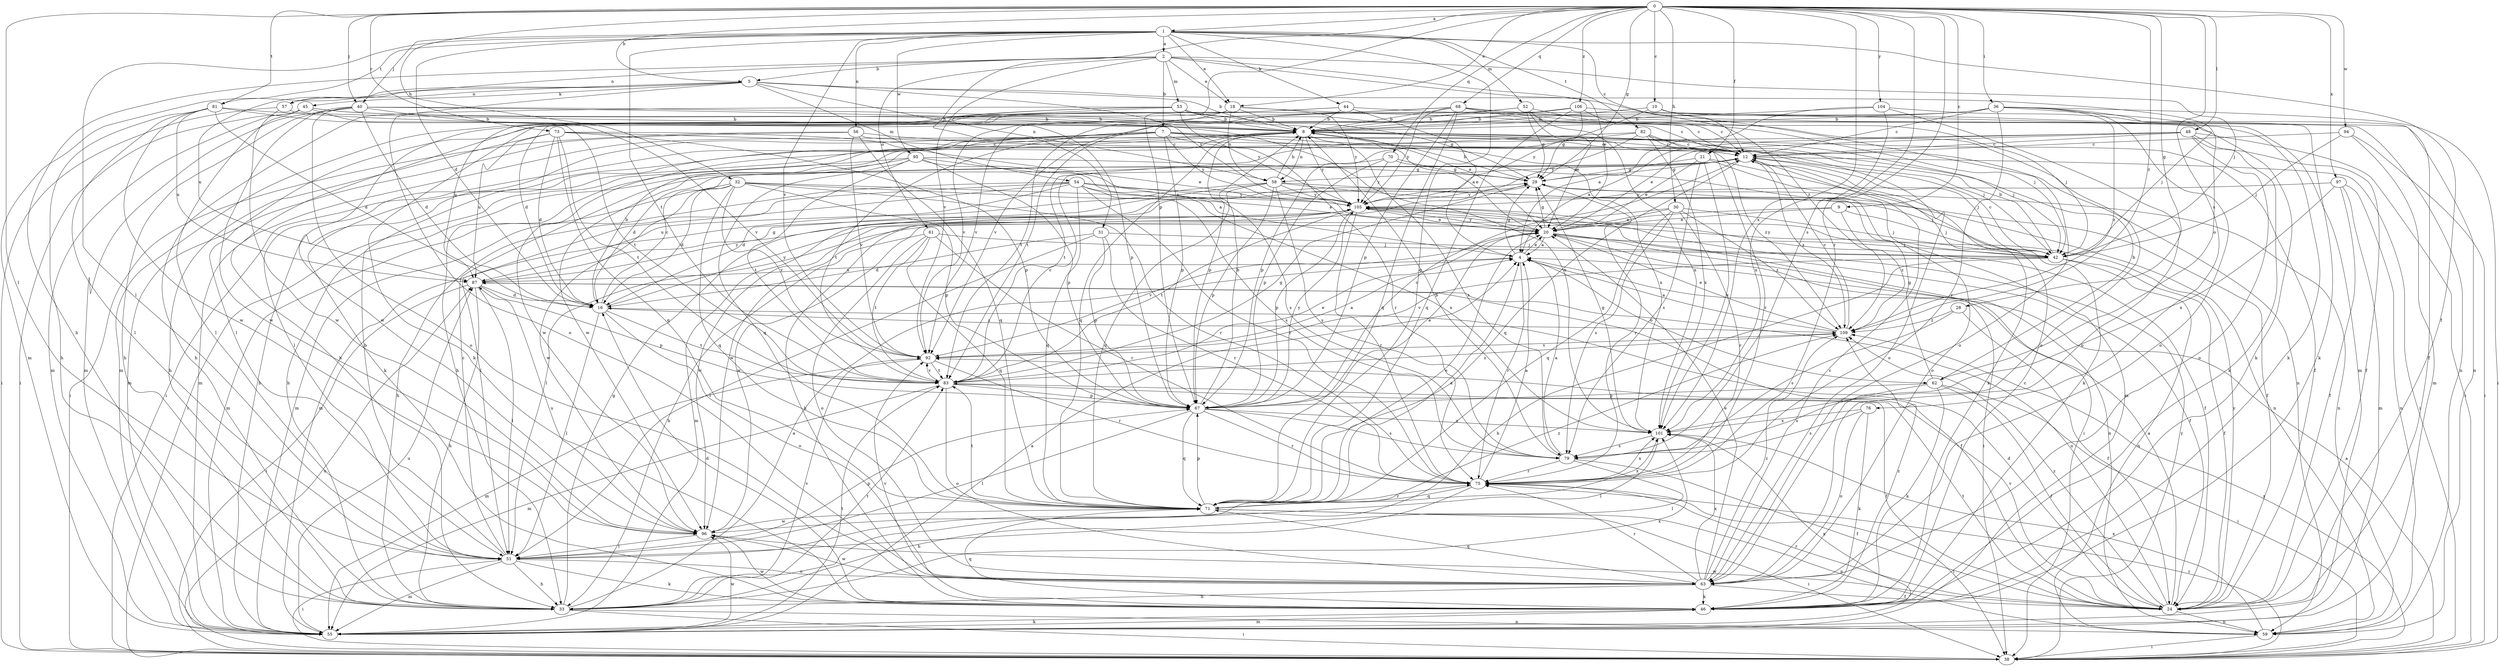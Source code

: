 strict digraph  {
0;
1;
2;
4;
5;
7;
8;
9;
10;
12;
16;
18;
20;
21;
24;
28;
29;
30;
31;
32;
33;
36;
38;
40;
42;
44;
45;
46;
48;
51;
52;
53;
54;
55;
56;
57;
58;
59;
61;
62;
63;
67;
68;
70;
71;
73;
75;
76;
79;
81;
82;
83;
87;
92;
94;
95;
96;
97;
101;
104;
105;
106;
109;
0 -> 1  [label=a];
0 -> 5  [label=b];
0 -> 9  [label=c];
0 -> 10  [label=c];
0 -> 18  [label=e];
0 -> 21  [label=f];
0 -> 28  [label=g];
0 -> 29  [label=g];
0 -> 30  [label=h];
0 -> 31  [label=h];
0 -> 32  [label=h];
0 -> 36  [label=i];
0 -> 40  [label=j];
0 -> 48  [label=l];
0 -> 51  [label=l];
0 -> 67  [label=p];
0 -> 68  [label=q];
0 -> 70  [label=q];
0 -> 73  [label=r];
0 -> 75  [label=r];
0 -> 76  [label=s];
0 -> 79  [label=s];
0 -> 81  [label=t];
0 -> 94  [label=w];
0 -> 97  [label=x];
0 -> 101  [label=x];
0 -> 104  [label=y];
0 -> 106  [label=z];
0 -> 109  [label=z];
1 -> 2  [label=a];
1 -> 12  [label=c];
1 -> 16  [label=d];
1 -> 18  [label=e];
1 -> 24  [label=f];
1 -> 40  [label=j];
1 -> 44  [label=k];
1 -> 51  [label=l];
1 -> 52  [label=m];
1 -> 56  [label=n];
1 -> 71  [label=q];
1 -> 81  [label=t];
1 -> 82  [label=t];
1 -> 83  [label=t];
1 -> 92  [label=v];
1 -> 95  [label=w];
2 -> 5  [label=b];
2 -> 7  [label=b];
2 -> 18  [label=e];
2 -> 20  [label=e];
2 -> 33  [label=h];
2 -> 42  [label=j];
2 -> 53  [label=m];
2 -> 57  [label=n];
2 -> 61  [label=o];
2 -> 92  [label=v];
2 -> 109  [label=z];
4 -> 20  [label=e];
4 -> 29  [label=g];
4 -> 62  [label=o];
4 -> 75  [label=r];
4 -> 87  [label=u];
5 -> 8  [label=b];
5 -> 45  [label=k];
5 -> 54  [label=m];
5 -> 55  [label=m];
5 -> 57  [label=n];
5 -> 58  [label=n];
5 -> 62  [label=o];
5 -> 63  [label=o];
5 -> 87  [label=u];
5 -> 105  [label=y];
7 -> 12  [label=c];
7 -> 42  [label=j];
7 -> 46  [label=k];
7 -> 51  [label=l];
7 -> 55  [label=m];
7 -> 67  [label=p];
7 -> 75  [label=r];
7 -> 83  [label=t];
7 -> 96  [label=w];
7 -> 101  [label=x];
7 -> 105  [label=y];
7 -> 109  [label=z];
8 -> 12  [label=c];
8 -> 20  [label=e];
8 -> 24  [label=f];
8 -> 33  [label=h];
8 -> 38  [label=i];
8 -> 42  [label=j];
8 -> 58  [label=n];
8 -> 67  [label=p];
8 -> 71  [label=q];
8 -> 79  [label=s];
8 -> 105  [label=y];
9 -> 20  [label=e];
9 -> 42  [label=j];
9 -> 51  [label=l];
9 -> 109  [label=z];
10 -> 8  [label=b];
10 -> 55  [label=m];
10 -> 63  [label=o];
10 -> 105  [label=y];
12 -> 29  [label=g];
12 -> 38  [label=i];
12 -> 42  [label=j];
12 -> 46  [label=k];
12 -> 58  [label=n];
12 -> 71  [label=q];
12 -> 109  [label=z];
16 -> 8  [label=b];
16 -> 12  [label=c];
16 -> 51  [label=l];
16 -> 63  [label=o];
16 -> 83  [label=t];
16 -> 105  [label=y];
16 -> 109  [label=z];
18 -> 8  [label=b];
18 -> 42  [label=j];
18 -> 46  [label=k];
18 -> 58  [label=n];
18 -> 92  [label=v];
18 -> 105  [label=y];
20 -> 4  [label=a];
20 -> 24  [label=f];
20 -> 29  [label=g];
20 -> 38  [label=i];
20 -> 42  [label=j];
20 -> 59  [label=n];
20 -> 92  [label=v];
20 -> 105  [label=y];
21 -> 20  [label=e];
21 -> 29  [label=g];
21 -> 46  [label=k];
21 -> 63  [label=o];
21 -> 79  [label=s];
21 -> 101  [label=x];
24 -> 4  [label=a];
24 -> 16  [label=d];
24 -> 59  [label=n];
24 -> 75  [label=r];
24 -> 83  [label=t];
24 -> 87  [label=u];
24 -> 92  [label=v];
24 -> 96  [label=w];
24 -> 105  [label=y];
24 -> 109  [label=z];
28 -> 24  [label=f];
28 -> 79  [label=s];
28 -> 109  [label=z];
29 -> 8  [label=b];
29 -> 59  [label=n];
29 -> 75  [label=r];
29 -> 96  [label=w];
29 -> 105  [label=y];
30 -> 20  [label=e];
30 -> 42  [label=j];
30 -> 71  [label=q];
30 -> 75  [label=r];
30 -> 79  [label=s];
30 -> 96  [label=w];
30 -> 109  [label=z];
31 -> 16  [label=d];
31 -> 42  [label=j];
31 -> 51  [label=l];
31 -> 67  [label=p];
31 -> 75  [label=r];
32 -> 16  [label=d];
32 -> 20  [label=e];
32 -> 55  [label=m];
32 -> 67  [label=p];
32 -> 71  [label=q];
32 -> 75  [label=r];
32 -> 92  [label=v];
32 -> 96  [label=w];
32 -> 105  [label=y];
33 -> 4  [label=a];
33 -> 29  [label=g];
33 -> 38  [label=i];
33 -> 59  [label=n];
33 -> 83  [label=t];
33 -> 92  [label=v];
33 -> 101  [label=x];
36 -> 8  [label=b];
36 -> 12  [label=c];
36 -> 16  [label=d];
36 -> 24  [label=f];
36 -> 38  [label=i];
36 -> 42  [label=j];
36 -> 63  [label=o];
36 -> 75  [label=r];
36 -> 92  [label=v];
36 -> 109  [label=z];
38 -> 4  [label=a];
38 -> 75  [label=r];
38 -> 87  [label=u];
38 -> 105  [label=y];
38 -> 109  [label=z];
40 -> 8  [label=b];
40 -> 16  [label=d];
40 -> 20  [label=e];
40 -> 33  [label=h];
40 -> 55  [label=m];
40 -> 63  [label=o];
40 -> 96  [label=w];
40 -> 101  [label=x];
42 -> 8  [label=b];
42 -> 12  [label=c];
42 -> 24  [label=f];
42 -> 33  [label=h];
42 -> 59  [label=n];
42 -> 92  [label=v];
42 -> 105  [label=y];
44 -> 4  [label=a];
44 -> 8  [label=b];
44 -> 33  [label=h];
44 -> 55  [label=m];
44 -> 59  [label=n];
45 -> 8  [label=b];
45 -> 38  [label=i];
45 -> 51  [label=l];
45 -> 55  [label=m];
45 -> 59  [label=n];
45 -> 92  [label=v];
46 -> 12  [label=c];
46 -> 16  [label=d];
46 -> 55  [label=m];
46 -> 71  [label=q];
46 -> 92  [label=v];
46 -> 96  [label=w];
46 -> 109  [label=z];
48 -> 4  [label=a];
48 -> 12  [label=c];
48 -> 20  [label=e];
48 -> 24  [label=f];
48 -> 38  [label=i];
48 -> 46  [label=k];
48 -> 63  [label=o];
48 -> 96  [label=w];
51 -> 8  [label=b];
51 -> 12  [label=c];
51 -> 33  [label=h];
51 -> 38  [label=i];
51 -> 46  [label=k];
51 -> 55  [label=m];
51 -> 63  [label=o];
51 -> 67  [label=p];
52 -> 8  [label=b];
52 -> 12  [label=c];
52 -> 20  [label=e];
52 -> 29  [label=g];
52 -> 83  [label=t];
52 -> 101  [label=x];
53 -> 8  [label=b];
53 -> 12  [label=c];
53 -> 29  [label=g];
53 -> 33  [label=h];
53 -> 67  [label=p];
53 -> 87  [label=u];
53 -> 96  [label=w];
53 -> 105  [label=y];
54 -> 24  [label=f];
54 -> 33  [label=h];
54 -> 51  [label=l];
54 -> 55  [label=m];
54 -> 71  [label=q];
54 -> 75  [label=r];
54 -> 79  [label=s];
54 -> 87  [label=u];
54 -> 101  [label=x];
54 -> 105  [label=y];
55 -> 4  [label=a];
55 -> 8  [label=b];
55 -> 46  [label=k];
55 -> 83  [label=t];
55 -> 87  [label=u];
55 -> 96  [label=w];
55 -> 101  [label=x];
56 -> 12  [label=c];
56 -> 38  [label=i];
56 -> 55  [label=m];
56 -> 59  [label=n];
56 -> 71  [label=q];
56 -> 92  [label=v];
57 -> 8  [label=b];
57 -> 38  [label=i];
57 -> 96  [label=w];
58 -> 8  [label=b];
58 -> 16  [label=d];
58 -> 42  [label=j];
58 -> 55  [label=m];
58 -> 59  [label=n];
58 -> 67  [label=p];
58 -> 71  [label=q];
58 -> 79  [label=s];
58 -> 105  [label=y];
59 -> 38  [label=i];
59 -> 101  [label=x];
61 -> 33  [label=h];
61 -> 42  [label=j];
61 -> 63  [label=o];
61 -> 71  [label=q];
61 -> 75  [label=r];
61 -> 83  [label=t];
62 -> 8  [label=b];
62 -> 24  [label=f];
62 -> 29  [label=g];
62 -> 38  [label=i];
62 -> 46  [label=k];
62 -> 67  [label=p];
62 -> 79  [label=s];
63 -> 12  [label=c];
63 -> 20  [label=e];
63 -> 24  [label=f];
63 -> 33  [label=h];
63 -> 46  [label=k];
63 -> 71  [label=q];
63 -> 75  [label=r];
63 -> 96  [label=w];
63 -> 101  [label=x];
63 -> 109  [label=z];
67 -> 8  [label=b];
67 -> 12  [label=c];
67 -> 20  [label=e];
67 -> 51  [label=l];
67 -> 71  [label=q];
67 -> 75  [label=r];
67 -> 79  [label=s];
67 -> 101  [label=x];
67 -> 105  [label=y];
68 -> 8  [label=b];
68 -> 12  [label=c];
68 -> 46  [label=k];
68 -> 63  [label=o];
68 -> 67  [label=p];
68 -> 71  [label=q];
68 -> 83  [label=t];
68 -> 92  [label=v];
68 -> 105  [label=y];
70 -> 16  [label=d];
70 -> 29  [label=g];
70 -> 55  [label=m];
70 -> 67  [label=p];
70 -> 105  [label=y];
71 -> 4  [label=a];
71 -> 20  [label=e];
71 -> 38  [label=i];
71 -> 59  [label=n];
71 -> 67  [label=p];
71 -> 75  [label=r];
71 -> 83  [label=t];
71 -> 96  [label=w];
71 -> 101  [label=x];
73 -> 12  [label=c];
73 -> 16  [label=d];
73 -> 20  [label=e];
73 -> 33  [label=h];
73 -> 67  [label=p];
73 -> 71  [label=q];
73 -> 83  [label=t];
73 -> 87  [label=u];
75 -> 4  [label=a];
75 -> 33  [label=h];
75 -> 38  [label=i];
75 -> 71  [label=q];
75 -> 101  [label=x];
76 -> 46  [label=k];
76 -> 63  [label=o];
76 -> 79  [label=s];
76 -> 101  [label=x];
79 -> 4  [label=a];
79 -> 8  [label=b];
79 -> 24  [label=f];
79 -> 51  [label=l];
79 -> 75  [label=r];
81 -> 8  [label=b];
81 -> 16  [label=d];
81 -> 33  [label=h];
81 -> 51  [label=l];
81 -> 83  [label=t];
81 -> 87  [label=u];
81 -> 96  [label=w];
82 -> 12  [label=c];
82 -> 63  [label=o];
82 -> 67  [label=p];
82 -> 75  [label=r];
82 -> 83  [label=t];
82 -> 101  [label=x];
82 -> 105  [label=y];
83 -> 12  [label=c];
83 -> 20  [label=e];
83 -> 24  [label=f];
83 -> 29  [label=g];
83 -> 55  [label=m];
83 -> 63  [label=o];
83 -> 67  [label=p];
83 -> 92  [label=v];
83 -> 109  [label=z];
87 -> 16  [label=d];
87 -> 24  [label=f];
87 -> 29  [label=g];
87 -> 33  [label=h];
87 -> 38  [label=i];
87 -> 51  [label=l];
87 -> 67  [label=p];
87 -> 105  [label=y];
92 -> 4  [label=a];
92 -> 55  [label=m];
92 -> 75  [label=r];
92 -> 83  [label=t];
94 -> 12  [label=c];
94 -> 38  [label=i];
94 -> 42  [label=j];
94 -> 55  [label=m];
95 -> 4  [label=a];
95 -> 29  [label=g];
95 -> 33  [label=h];
95 -> 38  [label=i];
95 -> 67  [label=p];
95 -> 71  [label=q];
95 -> 79  [label=s];
95 -> 83  [label=t];
96 -> 51  [label=l];
96 -> 87  [label=u];
96 -> 109  [label=z];
97 -> 24  [label=f];
97 -> 55  [label=m];
97 -> 59  [label=n];
97 -> 101  [label=x];
97 -> 105  [label=y];
101 -> 29  [label=g];
101 -> 51  [label=l];
101 -> 79  [label=s];
104 -> 4  [label=a];
104 -> 8  [label=b];
104 -> 46  [label=k];
104 -> 63  [label=o];
104 -> 101  [label=x];
105 -> 20  [label=e];
105 -> 24  [label=f];
105 -> 38  [label=i];
105 -> 46  [label=k];
105 -> 55  [label=m];
105 -> 67  [label=p];
105 -> 75  [label=r];
105 -> 83  [label=t];
105 -> 96  [label=w];
106 -> 8  [label=b];
106 -> 29  [label=g];
106 -> 42  [label=j];
106 -> 46  [label=k];
106 -> 51  [label=l];
106 -> 71  [label=q];
109 -> 4  [label=a];
109 -> 12  [label=c];
109 -> 20  [label=e];
109 -> 92  [label=v];
}
